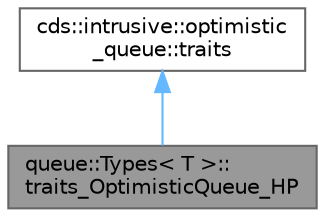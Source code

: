 digraph "queue::Types&lt; T &gt;::traits_OptimisticQueue_HP"
{
 // LATEX_PDF_SIZE
  bgcolor="transparent";
  edge [fontname=Helvetica,fontsize=10,labelfontname=Helvetica,labelfontsize=10];
  node [fontname=Helvetica,fontsize=10,shape=box,height=0.2,width=0.4];
  Node1 [id="Node000001",label="queue::Types\< T \>::\ltraits_OptimisticQueue_HP",height=0.2,width=0.4,color="gray40", fillcolor="grey60", style="filled", fontcolor="black",tooltip=" "];
  Node2 -> Node1 [id="edge2_Node000001_Node000002",dir="back",color="steelblue1",style="solid",tooltip=" "];
  Node2 [id="Node000002",label="cds::intrusive::optimistic\l_queue::traits",height=0.2,width=0.4,color="gray40", fillcolor="white", style="filled",URL="$structcds_1_1intrusive_1_1optimistic__queue_1_1traits.html",tooltip="OptimisticQueue default type traits"];
}
